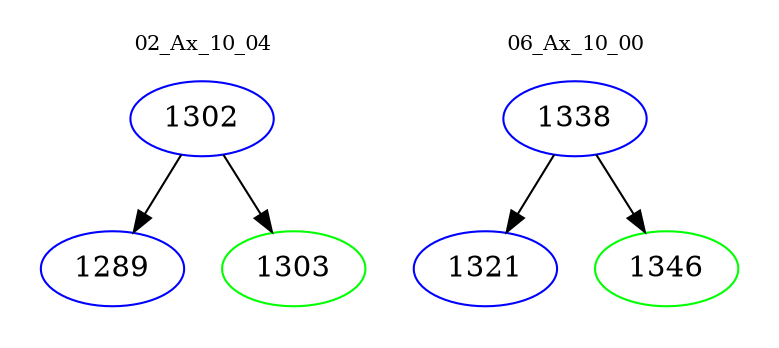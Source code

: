 digraph{
subgraph cluster_0 {
color = white
label = "02_Ax_10_04";
fontsize=10;
T0_1302 [label="1302", color="blue"]
T0_1302 -> T0_1289 [color="black"]
T0_1289 [label="1289", color="blue"]
T0_1302 -> T0_1303 [color="black"]
T0_1303 [label="1303", color="green"]
}
subgraph cluster_1 {
color = white
label = "06_Ax_10_00";
fontsize=10;
T1_1338 [label="1338", color="blue"]
T1_1338 -> T1_1321 [color="black"]
T1_1321 [label="1321", color="blue"]
T1_1338 -> T1_1346 [color="black"]
T1_1346 [label="1346", color="green"]
}
}

